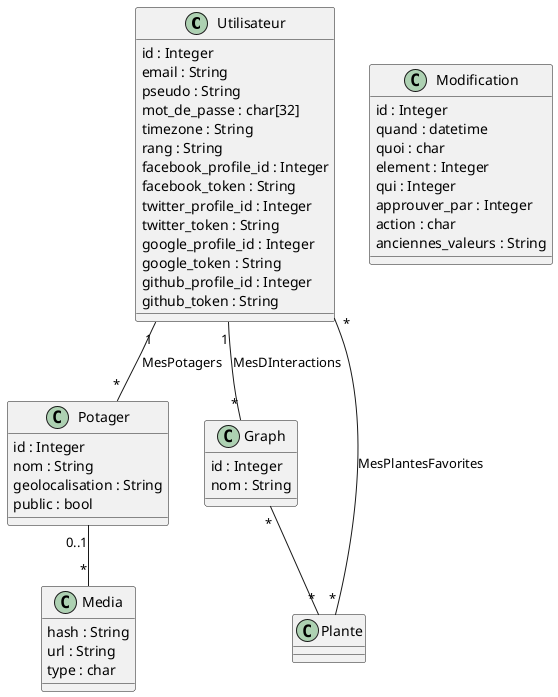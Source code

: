 @startuml Communaute
class Utilisateur {
    id : Integer
    email : String
    pseudo : String
    'SHA256 du mot de passe
    mot_de_passe : char[32]
    'Par exemple : "Europe/Paris", https://en.wikipedia.org/wiki/List_of_tz_database_time_zones
    timezone : String
    /'Rangs qui définit les droits des utilisateurs
        "A" : administrateur
        "E" : peut valider une espèce
        "L" : peut valider un lien
        "M" : peut valider un media
    '/
    rang : String
    'OAuth, les token ont des tailles variables
    'Twitter semble limiter à 50 charactères
    facebook_profile_id : Integer
    facebook_token : String
    twitter_profile_id : Integer
    twitter_token : String
    google_profile_id : Integer
    google_token : String
    github_profile_id : Integer
    github_token : String
}
class Potager {
    id : Integer
    nom : String
    /'coordonnées GPS + altitude ==> format à définir
      Pourrait être utile pour un futur service connecté à la météo (pluviométrie, ensoleillement, températures pour éviter gel, ...)
    '/
    geolocalisation : String
    'Si le potager est partagé avec les autres utilisateurs
    public : bool
}
class Media {
    'hash est une valeur unique (on évite les doublons en base de données)
    hash : String
    url : String
    /'
        P = photo
        R = référence
        L = lien
        V = vidéo
        B = boutique, c.a.d. où trouver le produit
    '/
    type : char
}
class Graph {
    id : Integer
    nom : String
}
class Modification {
    id : Integer
    quand : datetime
    'E = Espèce, M = Média, L = Lien
    quoi : char
    'ID de l'espèce/média/lien
    element : Integer
    'les champs suivants prennent les ID des utilisateurs
    qui : Integer
    approuver_par : Integer
    'C = création, M = modification, S = suppression
    action : char
    'associations clé-valeur au format JSON (ex : {"feuillage":"C", "ph":"N"} )
    anciennes_valeurs : String
}
' Relations
Potager "0..1" -- "*" Media
Utilisateur "1" -- "*" Potager : MesPotagers
Utilisateur "*" -- "*" Plante : MesPlantesFavorites
Utilisateur "1" -- "*" Graph : MesDInteractions
Graph "*" -- "*" Plante
@enduml